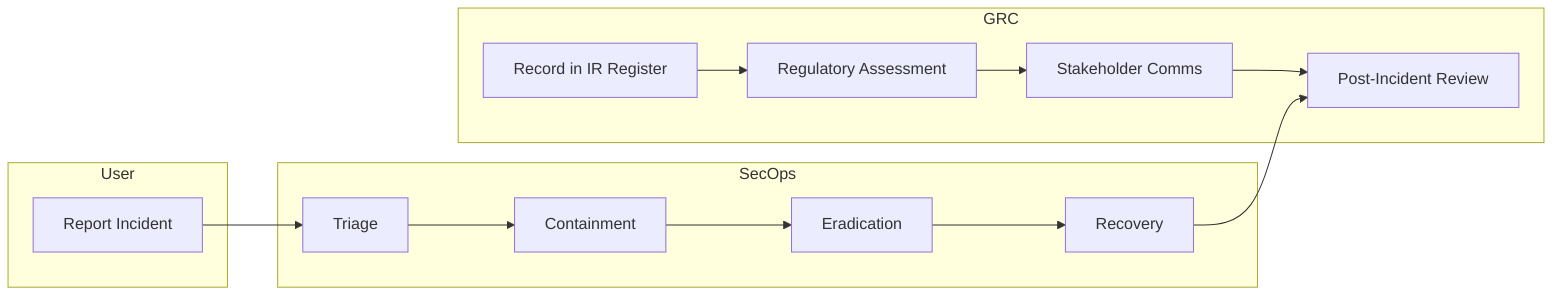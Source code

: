 flowchart LR
    subgraph User
        U1[Report Incident]
    end
    subgraph SecOps
        S1[Triage] --> S2[Containment]
        S2 --> S3[Eradication]
        S3 --> S4[Recovery]
    end
    subgraph GRC
        G1[Record in IR Register] --> G2[Regulatory Assessment]
        G2 --> G3[Stakeholder Comms]
        G3 --> G4[Post-Incident Review]
    end
    U1 --> S1
    S4 --> G4